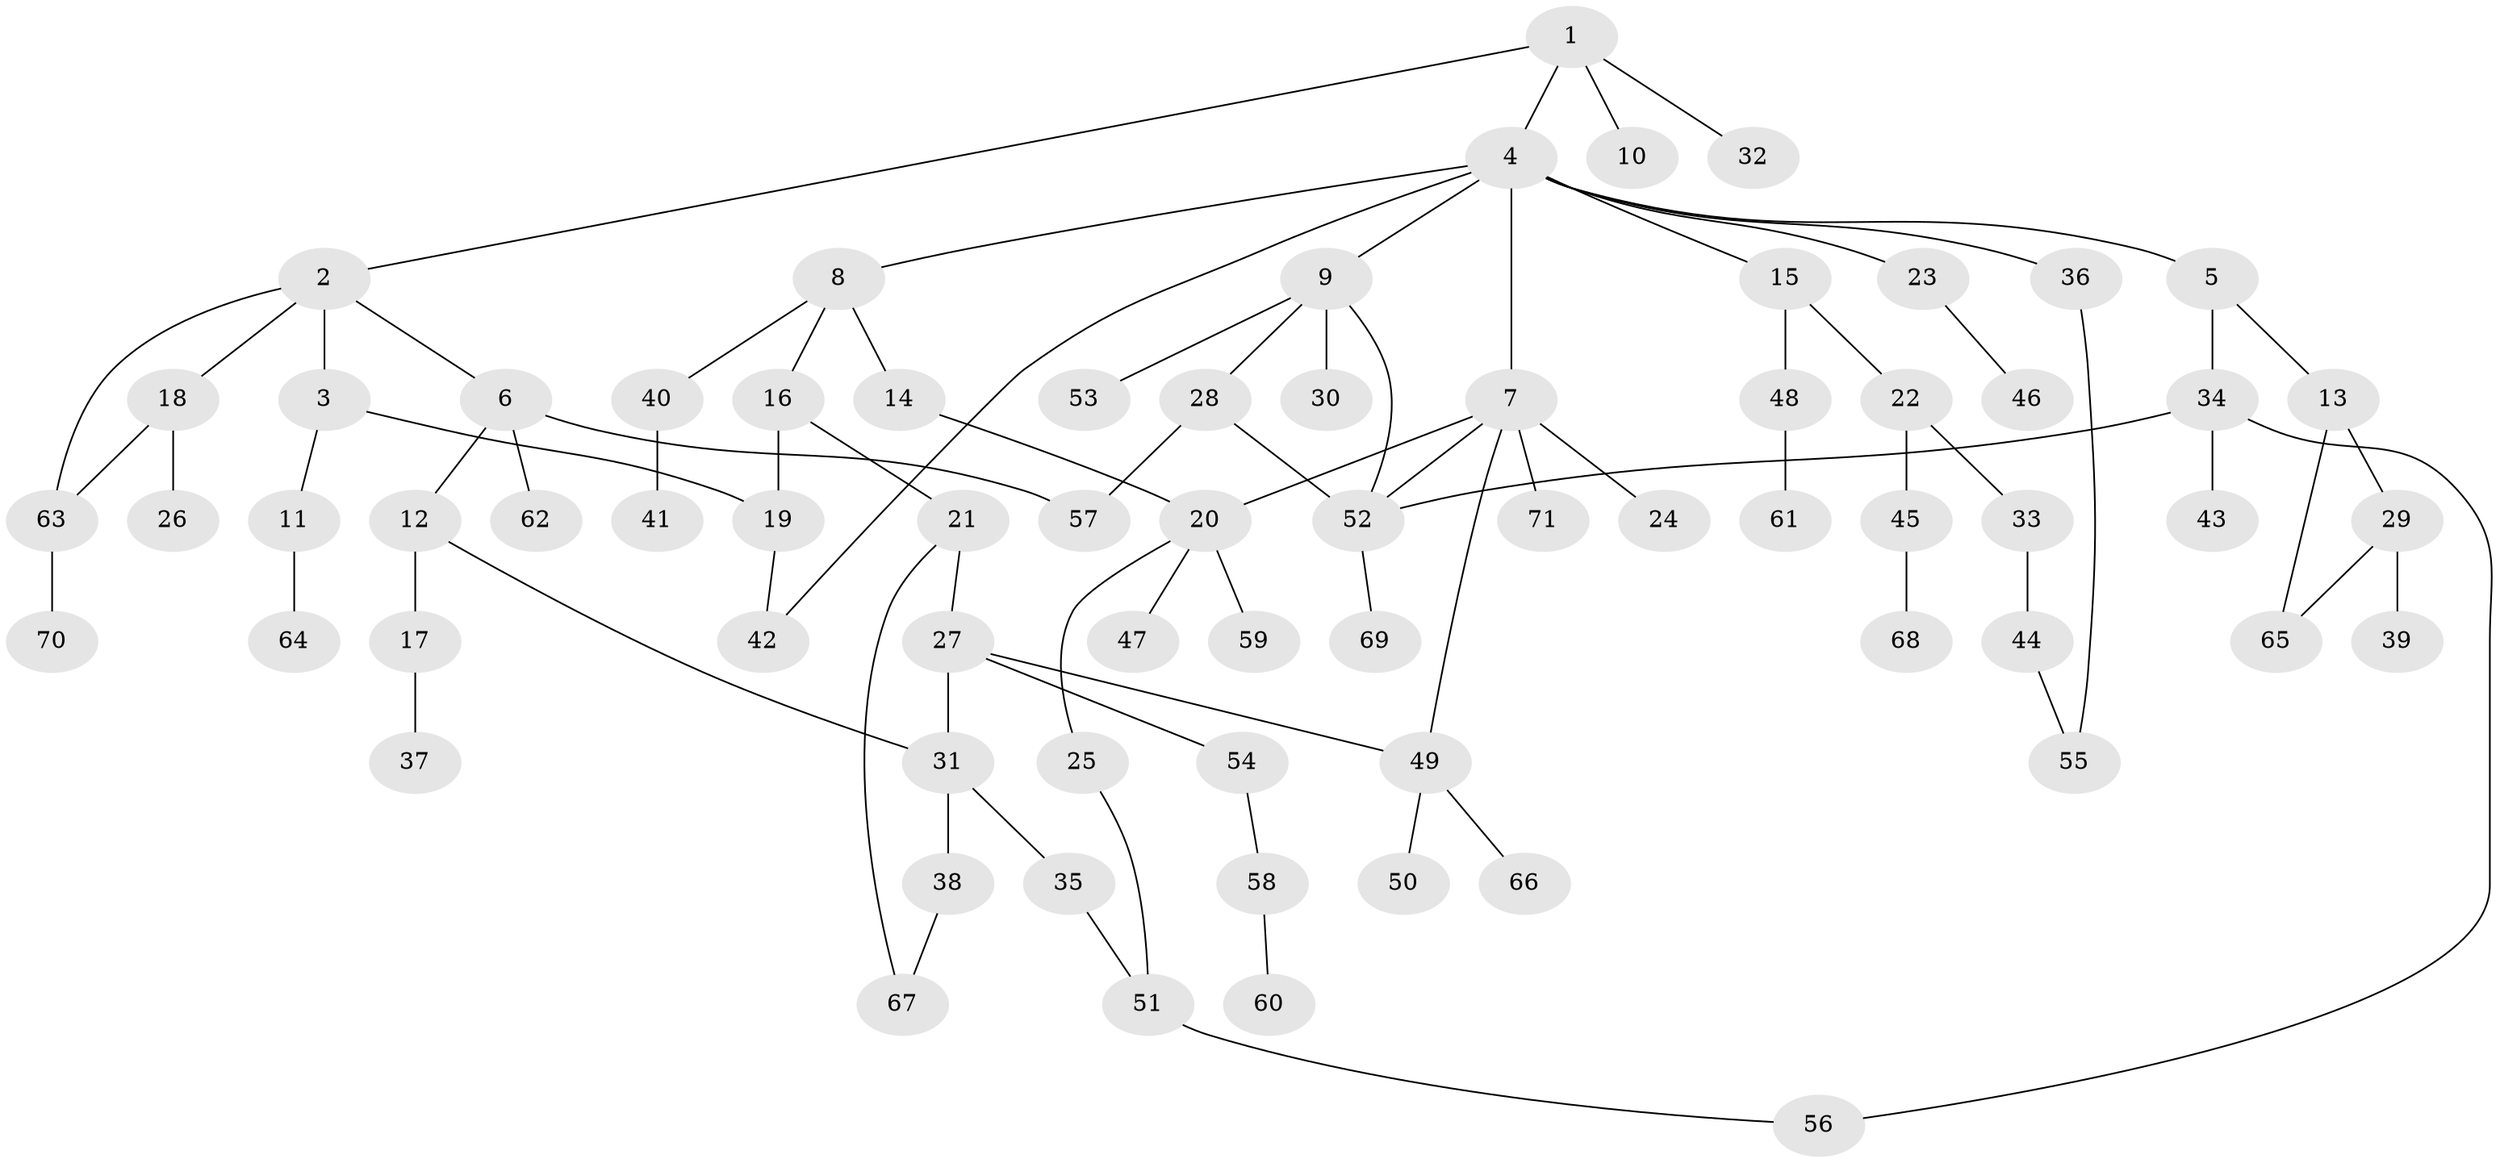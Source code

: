 // Generated by graph-tools (version 1.1) at 2025/13/03/09/25 04:13:32]
// undirected, 71 vertices, 85 edges
graph export_dot {
graph [start="1"]
  node [color=gray90,style=filled];
  1;
  2;
  3;
  4;
  5;
  6;
  7;
  8;
  9;
  10;
  11;
  12;
  13;
  14;
  15;
  16;
  17;
  18;
  19;
  20;
  21;
  22;
  23;
  24;
  25;
  26;
  27;
  28;
  29;
  30;
  31;
  32;
  33;
  34;
  35;
  36;
  37;
  38;
  39;
  40;
  41;
  42;
  43;
  44;
  45;
  46;
  47;
  48;
  49;
  50;
  51;
  52;
  53;
  54;
  55;
  56;
  57;
  58;
  59;
  60;
  61;
  62;
  63;
  64;
  65;
  66;
  67;
  68;
  69;
  70;
  71;
  1 -- 2;
  1 -- 4;
  1 -- 10;
  1 -- 32;
  2 -- 3;
  2 -- 6;
  2 -- 18;
  2 -- 63;
  3 -- 11;
  3 -- 19;
  4 -- 5;
  4 -- 7;
  4 -- 8;
  4 -- 9;
  4 -- 15;
  4 -- 23;
  4 -- 36;
  4 -- 42;
  5 -- 13;
  5 -- 34;
  6 -- 12;
  6 -- 62;
  6 -- 57;
  7 -- 24;
  7 -- 71;
  7 -- 52;
  7 -- 20;
  7 -- 49;
  8 -- 14;
  8 -- 16;
  8 -- 40;
  9 -- 28;
  9 -- 30;
  9 -- 53;
  9 -- 52;
  11 -- 64;
  12 -- 17;
  12 -- 31;
  13 -- 29;
  13 -- 65;
  14 -- 20;
  15 -- 22;
  15 -- 48;
  16 -- 19;
  16 -- 21;
  17 -- 37;
  18 -- 26;
  18 -- 63;
  19 -- 42;
  20 -- 25;
  20 -- 47;
  20 -- 59;
  21 -- 27;
  21 -- 67;
  22 -- 33;
  22 -- 45;
  23 -- 46;
  25 -- 51;
  27 -- 31;
  27 -- 49;
  27 -- 54;
  28 -- 57;
  28 -- 52;
  29 -- 39;
  29 -- 65;
  31 -- 35;
  31 -- 38;
  33 -- 44;
  34 -- 43;
  34 -- 52;
  34 -- 56;
  35 -- 51;
  36 -- 55;
  38 -- 67;
  40 -- 41;
  44 -- 55;
  45 -- 68;
  48 -- 61;
  49 -- 50;
  49 -- 66;
  51 -- 56;
  52 -- 69;
  54 -- 58;
  58 -- 60;
  63 -- 70;
}
